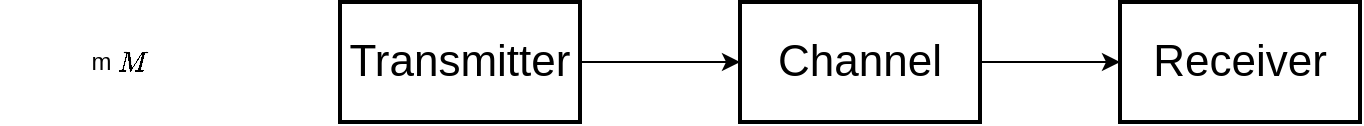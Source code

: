 <mxfile version="25.0.3">
  <diagram name="Page-1" id="suEUZDmJiMvf3vqnaMdR">
    <mxGraphModel dx="703" dy="470" grid="1" gridSize="10" guides="1" tooltips="1" connect="1" arrows="1" fold="1" page="1" pageScale="1" pageWidth="850" pageHeight="1100" math="0" shadow="0">
      <root>
        <mxCell id="0" />
        <mxCell id="1" parent="0" />
        <mxCell id="OdT8hfxR0gajBq4_wzXM-3" style="edgeStyle=orthogonalEdgeStyle;rounded=0;orthogonalLoop=1;jettySize=auto;html=1;entryX=0;entryY=0.5;entryDx=0;entryDy=0;" edge="1" parent="1" source="OdT8hfxR0gajBq4_wzXM-1" target="OdT8hfxR0gajBq4_wzXM-2">
          <mxGeometry relative="1" as="geometry" />
        </mxCell>
        <mxCell id="OdT8hfxR0gajBq4_wzXM-1" value="&lt;font style=&quot;font-size: 22px;&quot;&gt;Transmitter&lt;/font&gt;" style="rounded=0;whiteSpace=wrap;html=1;strokeWidth=2;" vertex="1" parent="1">
          <mxGeometry x="360" y="310" width="120" height="60" as="geometry" />
        </mxCell>
        <mxCell id="OdT8hfxR0gajBq4_wzXM-5" style="edgeStyle=orthogonalEdgeStyle;rounded=0;orthogonalLoop=1;jettySize=auto;html=1;exitX=1;exitY=0.5;exitDx=0;exitDy=0;entryX=0;entryY=0.5;entryDx=0;entryDy=0;" edge="1" parent="1" source="OdT8hfxR0gajBq4_wzXM-2" target="OdT8hfxR0gajBq4_wzXM-4">
          <mxGeometry relative="1" as="geometry" />
        </mxCell>
        <mxCell id="OdT8hfxR0gajBq4_wzXM-2" value="&lt;font style=&quot;font-size: 22px;&quot;&gt;Channel&lt;/font&gt;" style="rounded=0;whiteSpace=wrap;html=1;strokeWidth=2;" vertex="1" parent="1">
          <mxGeometry x="560" y="310" width="120" height="60" as="geometry" />
        </mxCell>
        <mxCell id="OdT8hfxR0gajBq4_wzXM-4" value="&lt;font style=&quot;font-size: 22px;&quot;&gt;Receiver&lt;/font&gt;" style="rounded=0;whiteSpace=wrap;html=1;strokeWidth=2;" vertex="1" parent="1">
          <mxGeometry x="750" y="310" width="120" height="60" as="geometry" />
        </mxCell>
        <mxCell id="OdT8hfxR0gajBq4_wzXM-6" value="m \(M\)" style="text;html=1;align=center;verticalAlign=middle;whiteSpace=wrap;rounded=0;" vertex="1" parent="1">
          <mxGeometry x="190" y="325" width="120" height="30" as="geometry" />
        </mxCell>
      </root>
    </mxGraphModel>
  </diagram>
</mxfile>
